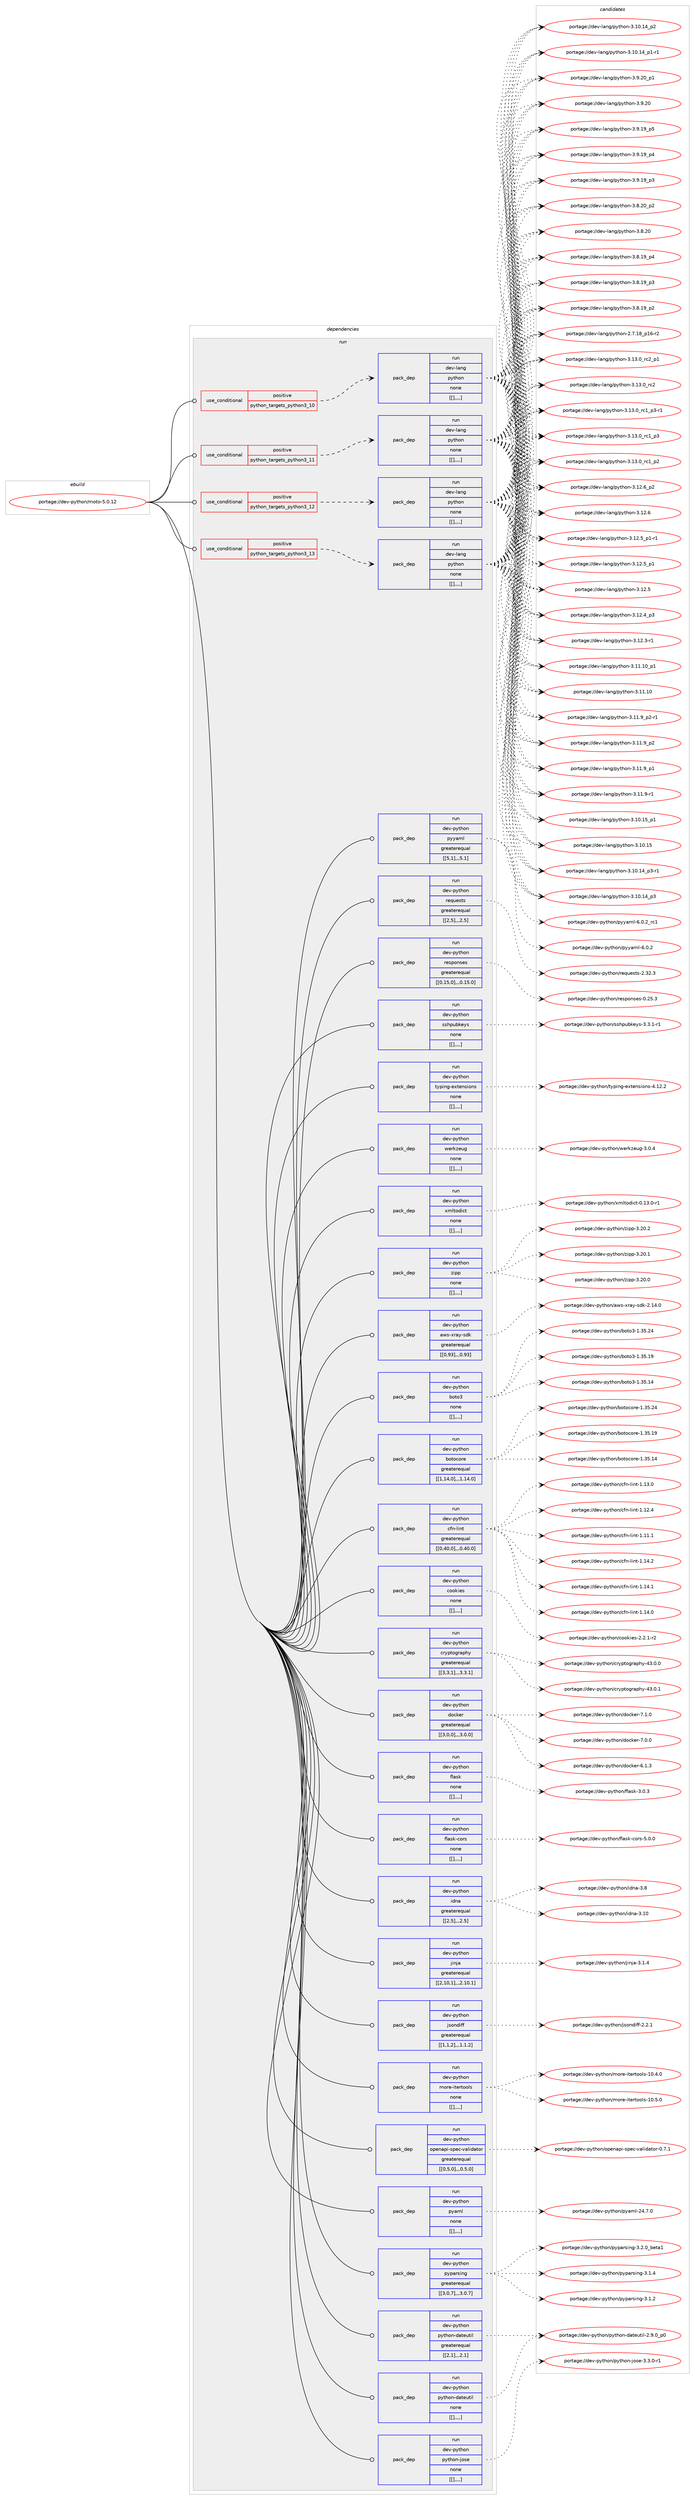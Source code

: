 digraph prolog {

# *************
# Graph options
# *************

newrank=true;
concentrate=true;
compound=true;
graph [rankdir=LR,fontname=Helvetica,fontsize=10,ranksep=1.5];#, ranksep=2.5, nodesep=0.2];
edge  [arrowhead=vee];
node  [fontname=Helvetica,fontsize=10];

# **********
# The ebuild
# **********

subgraph cluster_leftcol {
color=gray;
label=<<i>ebuild</i>>;
id [label="portage://dev-python/moto-5.0.12", color=red, width=4, href="../dev-python/moto-5.0.12.svg"];
}

# ****************
# The dependencies
# ****************

subgraph cluster_midcol {
color=gray;
label=<<i>dependencies</i>>;
subgraph cluster_compile {
fillcolor="#eeeeee";
style=filled;
label=<<i>compile</i>>;
}
subgraph cluster_compileandrun {
fillcolor="#eeeeee";
style=filled;
label=<<i>compile and run</i>>;
}
subgraph cluster_run {
fillcolor="#eeeeee";
style=filled;
label=<<i>run</i>>;
subgraph cond36237 {
dependency153831 [label=<<TABLE BORDER="0" CELLBORDER="1" CELLSPACING="0" CELLPADDING="4"><TR><TD ROWSPAN="3" CELLPADDING="10">use_conditional</TD></TR><TR><TD>positive</TD></TR><TR><TD>python_targets_python3_10</TD></TR></TABLE>>, shape=none, color=red];
subgraph pack116380 {
dependency153832 [label=<<TABLE BORDER="0" CELLBORDER="1" CELLSPACING="0" CELLPADDING="4" WIDTH="220"><TR><TD ROWSPAN="6" CELLPADDING="30">pack_dep</TD></TR><TR><TD WIDTH="110">run</TD></TR><TR><TD>dev-lang</TD></TR><TR><TD>python</TD></TR><TR><TD>none</TD></TR><TR><TD>[[],,,,]</TD></TR></TABLE>>, shape=none, color=blue];
}
dependency153831:e -> dependency153832:w [weight=20,style="dashed",arrowhead="vee"];
}
id:e -> dependency153831:w [weight=20,style="solid",arrowhead="odot"];
subgraph cond36238 {
dependency153833 [label=<<TABLE BORDER="0" CELLBORDER="1" CELLSPACING="0" CELLPADDING="4"><TR><TD ROWSPAN="3" CELLPADDING="10">use_conditional</TD></TR><TR><TD>positive</TD></TR><TR><TD>python_targets_python3_11</TD></TR></TABLE>>, shape=none, color=red];
subgraph pack116381 {
dependency153834 [label=<<TABLE BORDER="0" CELLBORDER="1" CELLSPACING="0" CELLPADDING="4" WIDTH="220"><TR><TD ROWSPAN="6" CELLPADDING="30">pack_dep</TD></TR><TR><TD WIDTH="110">run</TD></TR><TR><TD>dev-lang</TD></TR><TR><TD>python</TD></TR><TR><TD>none</TD></TR><TR><TD>[[],,,,]</TD></TR></TABLE>>, shape=none, color=blue];
}
dependency153833:e -> dependency153834:w [weight=20,style="dashed",arrowhead="vee"];
}
id:e -> dependency153833:w [weight=20,style="solid",arrowhead="odot"];
subgraph cond36239 {
dependency153835 [label=<<TABLE BORDER="0" CELLBORDER="1" CELLSPACING="0" CELLPADDING="4"><TR><TD ROWSPAN="3" CELLPADDING="10">use_conditional</TD></TR><TR><TD>positive</TD></TR><TR><TD>python_targets_python3_12</TD></TR></TABLE>>, shape=none, color=red];
subgraph pack116382 {
dependency153836 [label=<<TABLE BORDER="0" CELLBORDER="1" CELLSPACING="0" CELLPADDING="4" WIDTH="220"><TR><TD ROWSPAN="6" CELLPADDING="30">pack_dep</TD></TR><TR><TD WIDTH="110">run</TD></TR><TR><TD>dev-lang</TD></TR><TR><TD>python</TD></TR><TR><TD>none</TD></TR><TR><TD>[[],,,,]</TD></TR></TABLE>>, shape=none, color=blue];
}
dependency153835:e -> dependency153836:w [weight=20,style="dashed",arrowhead="vee"];
}
id:e -> dependency153835:w [weight=20,style="solid",arrowhead="odot"];
subgraph cond36240 {
dependency153837 [label=<<TABLE BORDER="0" CELLBORDER="1" CELLSPACING="0" CELLPADDING="4"><TR><TD ROWSPAN="3" CELLPADDING="10">use_conditional</TD></TR><TR><TD>positive</TD></TR><TR><TD>python_targets_python3_13</TD></TR></TABLE>>, shape=none, color=red];
subgraph pack116383 {
dependency153838 [label=<<TABLE BORDER="0" CELLBORDER="1" CELLSPACING="0" CELLPADDING="4" WIDTH="220"><TR><TD ROWSPAN="6" CELLPADDING="30">pack_dep</TD></TR><TR><TD WIDTH="110">run</TD></TR><TR><TD>dev-lang</TD></TR><TR><TD>python</TD></TR><TR><TD>none</TD></TR><TR><TD>[[],,,,]</TD></TR></TABLE>>, shape=none, color=blue];
}
dependency153837:e -> dependency153838:w [weight=20,style="dashed",arrowhead="vee"];
}
id:e -> dependency153837:w [weight=20,style="solid",arrowhead="odot"];
subgraph pack116384 {
dependency153839 [label=<<TABLE BORDER="0" CELLBORDER="1" CELLSPACING="0" CELLPADDING="4" WIDTH="220"><TR><TD ROWSPAN="6" CELLPADDING="30">pack_dep</TD></TR><TR><TD WIDTH="110">run</TD></TR><TR><TD>dev-python</TD></TR><TR><TD>aws-xray-sdk</TD></TR><TR><TD>greaterequal</TD></TR><TR><TD>[[0,93],,,0.93]</TD></TR></TABLE>>, shape=none, color=blue];
}
id:e -> dependency153839:w [weight=20,style="solid",arrowhead="odot"];
subgraph pack116385 {
dependency153840 [label=<<TABLE BORDER="0" CELLBORDER="1" CELLSPACING="0" CELLPADDING="4" WIDTH="220"><TR><TD ROWSPAN="6" CELLPADDING="30">pack_dep</TD></TR><TR><TD WIDTH="110">run</TD></TR><TR><TD>dev-python</TD></TR><TR><TD>boto3</TD></TR><TR><TD>none</TD></TR><TR><TD>[[],,,,]</TD></TR></TABLE>>, shape=none, color=blue];
}
id:e -> dependency153840:w [weight=20,style="solid",arrowhead="odot"];
subgraph pack116386 {
dependency153841 [label=<<TABLE BORDER="0" CELLBORDER="1" CELLSPACING="0" CELLPADDING="4" WIDTH="220"><TR><TD ROWSPAN="6" CELLPADDING="30">pack_dep</TD></TR><TR><TD WIDTH="110">run</TD></TR><TR><TD>dev-python</TD></TR><TR><TD>botocore</TD></TR><TR><TD>greaterequal</TD></TR><TR><TD>[[1,14,0],,,1.14.0]</TD></TR></TABLE>>, shape=none, color=blue];
}
id:e -> dependency153841:w [weight=20,style="solid",arrowhead="odot"];
subgraph pack116387 {
dependency153842 [label=<<TABLE BORDER="0" CELLBORDER="1" CELLSPACING="0" CELLPADDING="4" WIDTH="220"><TR><TD ROWSPAN="6" CELLPADDING="30">pack_dep</TD></TR><TR><TD WIDTH="110">run</TD></TR><TR><TD>dev-python</TD></TR><TR><TD>cfn-lint</TD></TR><TR><TD>greaterequal</TD></TR><TR><TD>[[0,40,0],,,0.40.0]</TD></TR></TABLE>>, shape=none, color=blue];
}
id:e -> dependency153842:w [weight=20,style="solid",arrowhead="odot"];
subgraph pack116388 {
dependency153843 [label=<<TABLE BORDER="0" CELLBORDER="1" CELLSPACING="0" CELLPADDING="4" WIDTH="220"><TR><TD ROWSPAN="6" CELLPADDING="30">pack_dep</TD></TR><TR><TD WIDTH="110">run</TD></TR><TR><TD>dev-python</TD></TR><TR><TD>cookies</TD></TR><TR><TD>none</TD></TR><TR><TD>[[],,,,]</TD></TR></TABLE>>, shape=none, color=blue];
}
id:e -> dependency153843:w [weight=20,style="solid",arrowhead="odot"];
subgraph pack116389 {
dependency153844 [label=<<TABLE BORDER="0" CELLBORDER="1" CELLSPACING="0" CELLPADDING="4" WIDTH="220"><TR><TD ROWSPAN="6" CELLPADDING="30">pack_dep</TD></TR><TR><TD WIDTH="110">run</TD></TR><TR><TD>dev-python</TD></TR><TR><TD>cryptography</TD></TR><TR><TD>greaterequal</TD></TR><TR><TD>[[3,3,1],,,3.3.1]</TD></TR></TABLE>>, shape=none, color=blue];
}
id:e -> dependency153844:w [weight=20,style="solid",arrowhead="odot"];
subgraph pack116390 {
dependency153845 [label=<<TABLE BORDER="0" CELLBORDER="1" CELLSPACING="0" CELLPADDING="4" WIDTH="220"><TR><TD ROWSPAN="6" CELLPADDING="30">pack_dep</TD></TR><TR><TD WIDTH="110">run</TD></TR><TR><TD>dev-python</TD></TR><TR><TD>docker</TD></TR><TR><TD>greaterequal</TD></TR><TR><TD>[[3,0,0],,,3.0.0]</TD></TR></TABLE>>, shape=none, color=blue];
}
id:e -> dependency153845:w [weight=20,style="solid",arrowhead="odot"];
subgraph pack116391 {
dependency153846 [label=<<TABLE BORDER="0" CELLBORDER="1" CELLSPACING="0" CELLPADDING="4" WIDTH="220"><TR><TD ROWSPAN="6" CELLPADDING="30">pack_dep</TD></TR><TR><TD WIDTH="110">run</TD></TR><TR><TD>dev-python</TD></TR><TR><TD>flask</TD></TR><TR><TD>none</TD></TR><TR><TD>[[],,,,]</TD></TR></TABLE>>, shape=none, color=blue];
}
id:e -> dependency153846:w [weight=20,style="solid",arrowhead="odot"];
subgraph pack116392 {
dependency153847 [label=<<TABLE BORDER="0" CELLBORDER="1" CELLSPACING="0" CELLPADDING="4" WIDTH="220"><TR><TD ROWSPAN="6" CELLPADDING="30">pack_dep</TD></TR><TR><TD WIDTH="110">run</TD></TR><TR><TD>dev-python</TD></TR><TR><TD>flask-cors</TD></TR><TR><TD>none</TD></TR><TR><TD>[[],,,,]</TD></TR></TABLE>>, shape=none, color=blue];
}
id:e -> dependency153847:w [weight=20,style="solid",arrowhead="odot"];
subgraph pack116393 {
dependency153848 [label=<<TABLE BORDER="0" CELLBORDER="1" CELLSPACING="0" CELLPADDING="4" WIDTH="220"><TR><TD ROWSPAN="6" CELLPADDING="30">pack_dep</TD></TR><TR><TD WIDTH="110">run</TD></TR><TR><TD>dev-python</TD></TR><TR><TD>idna</TD></TR><TR><TD>greaterequal</TD></TR><TR><TD>[[2,5],,,2.5]</TD></TR></TABLE>>, shape=none, color=blue];
}
id:e -> dependency153848:w [weight=20,style="solid",arrowhead="odot"];
subgraph pack116394 {
dependency153849 [label=<<TABLE BORDER="0" CELLBORDER="1" CELLSPACING="0" CELLPADDING="4" WIDTH="220"><TR><TD ROWSPAN="6" CELLPADDING="30">pack_dep</TD></TR><TR><TD WIDTH="110">run</TD></TR><TR><TD>dev-python</TD></TR><TR><TD>jinja</TD></TR><TR><TD>greaterequal</TD></TR><TR><TD>[[2,10,1],,,2.10.1]</TD></TR></TABLE>>, shape=none, color=blue];
}
id:e -> dependency153849:w [weight=20,style="solid",arrowhead="odot"];
subgraph pack116395 {
dependency153850 [label=<<TABLE BORDER="0" CELLBORDER="1" CELLSPACING="0" CELLPADDING="4" WIDTH="220"><TR><TD ROWSPAN="6" CELLPADDING="30">pack_dep</TD></TR><TR><TD WIDTH="110">run</TD></TR><TR><TD>dev-python</TD></TR><TR><TD>jsondiff</TD></TR><TR><TD>greaterequal</TD></TR><TR><TD>[[1,1,2],,,1.1.2]</TD></TR></TABLE>>, shape=none, color=blue];
}
id:e -> dependency153850:w [weight=20,style="solid",arrowhead="odot"];
subgraph pack116396 {
dependency153851 [label=<<TABLE BORDER="0" CELLBORDER="1" CELLSPACING="0" CELLPADDING="4" WIDTH="220"><TR><TD ROWSPAN="6" CELLPADDING="30">pack_dep</TD></TR><TR><TD WIDTH="110">run</TD></TR><TR><TD>dev-python</TD></TR><TR><TD>more-itertools</TD></TR><TR><TD>none</TD></TR><TR><TD>[[],,,,]</TD></TR></TABLE>>, shape=none, color=blue];
}
id:e -> dependency153851:w [weight=20,style="solid",arrowhead="odot"];
subgraph pack116397 {
dependency153852 [label=<<TABLE BORDER="0" CELLBORDER="1" CELLSPACING="0" CELLPADDING="4" WIDTH="220"><TR><TD ROWSPAN="6" CELLPADDING="30">pack_dep</TD></TR><TR><TD WIDTH="110">run</TD></TR><TR><TD>dev-python</TD></TR><TR><TD>openapi-spec-validator</TD></TR><TR><TD>greaterequal</TD></TR><TR><TD>[[0,5,0],,,0.5.0]</TD></TR></TABLE>>, shape=none, color=blue];
}
id:e -> dependency153852:w [weight=20,style="solid",arrowhead="odot"];
subgraph pack116398 {
dependency153853 [label=<<TABLE BORDER="0" CELLBORDER="1" CELLSPACING="0" CELLPADDING="4" WIDTH="220"><TR><TD ROWSPAN="6" CELLPADDING="30">pack_dep</TD></TR><TR><TD WIDTH="110">run</TD></TR><TR><TD>dev-python</TD></TR><TR><TD>pyaml</TD></TR><TR><TD>none</TD></TR><TR><TD>[[],,,,]</TD></TR></TABLE>>, shape=none, color=blue];
}
id:e -> dependency153853:w [weight=20,style="solid",arrowhead="odot"];
subgraph pack116399 {
dependency153854 [label=<<TABLE BORDER="0" CELLBORDER="1" CELLSPACING="0" CELLPADDING="4" WIDTH="220"><TR><TD ROWSPAN="6" CELLPADDING="30">pack_dep</TD></TR><TR><TD WIDTH="110">run</TD></TR><TR><TD>dev-python</TD></TR><TR><TD>pyparsing</TD></TR><TR><TD>greaterequal</TD></TR><TR><TD>[[3,0,7],,,3.0.7]</TD></TR></TABLE>>, shape=none, color=blue];
}
id:e -> dependency153854:w [weight=20,style="solid",arrowhead="odot"];
subgraph pack116400 {
dependency153855 [label=<<TABLE BORDER="0" CELLBORDER="1" CELLSPACING="0" CELLPADDING="4" WIDTH="220"><TR><TD ROWSPAN="6" CELLPADDING="30">pack_dep</TD></TR><TR><TD WIDTH="110">run</TD></TR><TR><TD>dev-python</TD></TR><TR><TD>python-dateutil</TD></TR><TR><TD>greaterequal</TD></TR><TR><TD>[[2,1],,,2.1]</TD></TR></TABLE>>, shape=none, color=blue];
}
id:e -> dependency153855:w [weight=20,style="solid",arrowhead="odot"];
subgraph pack116401 {
dependency153856 [label=<<TABLE BORDER="0" CELLBORDER="1" CELLSPACING="0" CELLPADDING="4" WIDTH="220"><TR><TD ROWSPAN="6" CELLPADDING="30">pack_dep</TD></TR><TR><TD WIDTH="110">run</TD></TR><TR><TD>dev-python</TD></TR><TR><TD>python-dateutil</TD></TR><TR><TD>none</TD></TR><TR><TD>[[],,,,]</TD></TR></TABLE>>, shape=none, color=blue];
}
id:e -> dependency153856:w [weight=20,style="solid",arrowhead="odot"];
subgraph pack116402 {
dependency153857 [label=<<TABLE BORDER="0" CELLBORDER="1" CELLSPACING="0" CELLPADDING="4" WIDTH="220"><TR><TD ROWSPAN="6" CELLPADDING="30">pack_dep</TD></TR><TR><TD WIDTH="110">run</TD></TR><TR><TD>dev-python</TD></TR><TR><TD>python-jose</TD></TR><TR><TD>none</TD></TR><TR><TD>[[],,,,]</TD></TR></TABLE>>, shape=none, color=blue];
}
id:e -> dependency153857:w [weight=20,style="solid",arrowhead="odot"];
subgraph pack116403 {
dependency153858 [label=<<TABLE BORDER="0" CELLBORDER="1" CELLSPACING="0" CELLPADDING="4" WIDTH="220"><TR><TD ROWSPAN="6" CELLPADDING="30">pack_dep</TD></TR><TR><TD WIDTH="110">run</TD></TR><TR><TD>dev-python</TD></TR><TR><TD>pyyaml</TD></TR><TR><TD>greaterequal</TD></TR><TR><TD>[[5,1],,,5.1]</TD></TR></TABLE>>, shape=none, color=blue];
}
id:e -> dependency153858:w [weight=20,style="solid",arrowhead="odot"];
subgraph pack116404 {
dependency153859 [label=<<TABLE BORDER="0" CELLBORDER="1" CELLSPACING="0" CELLPADDING="4" WIDTH="220"><TR><TD ROWSPAN="6" CELLPADDING="30">pack_dep</TD></TR><TR><TD WIDTH="110">run</TD></TR><TR><TD>dev-python</TD></TR><TR><TD>requests</TD></TR><TR><TD>greaterequal</TD></TR><TR><TD>[[2,5],,,2.5]</TD></TR></TABLE>>, shape=none, color=blue];
}
id:e -> dependency153859:w [weight=20,style="solid",arrowhead="odot"];
subgraph pack116405 {
dependency153860 [label=<<TABLE BORDER="0" CELLBORDER="1" CELLSPACING="0" CELLPADDING="4" WIDTH="220"><TR><TD ROWSPAN="6" CELLPADDING="30">pack_dep</TD></TR><TR><TD WIDTH="110">run</TD></TR><TR><TD>dev-python</TD></TR><TR><TD>responses</TD></TR><TR><TD>greaterequal</TD></TR><TR><TD>[[0,15,0],,,0.15.0]</TD></TR></TABLE>>, shape=none, color=blue];
}
id:e -> dependency153860:w [weight=20,style="solid",arrowhead="odot"];
subgraph pack116406 {
dependency153861 [label=<<TABLE BORDER="0" CELLBORDER="1" CELLSPACING="0" CELLPADDING="4" WIDTH="220"><TR><TD ROWSPAN="6" CELLPADDING="30">pack_dep</TD></TR><TR><TD WIDTH="110">run</TD></TR><TR><TD>dev-python</TD></TR><TR><TD>sshpubkeys</TD></TR><TR><TD>none</TD></TR><TR><TD>[[],,,,]</TD></TR></TABLE>>, shape=none, color=blue];
}
id:e -> dependency153861:w [weight=20,style="solid",arrowhead="odot"];
subgraph pack116407 {
dependency153862 [label=<<TABLE BORDER="0" CELLBORDER="1" CELLSPACING="0" CELLPADDING="4" WIDTH="220"><TR><TD ROWSPAN="6" CELLPADDING="30">pack_dep</TD></TR><TR><TD WIDTH="110">run</TD></TR><TR><TD>dev-python</TD></TR><TR><TD>typing-extensions</TD></TR><TR><TD>none</TD></TR><TR><TD>[[],,,,]</TD></TR></TABLE>>, shape=none, color=blue];
}
id:e -> dependency153862:w [weight=20,style="solid",arrowhead="odot"];
subgraph pack116408 {
dependency153863 [label=<<TABLE BORDER="0" CELLBORDER="1" CELLSPACING="0" CELLPADDING="4" WIDTH="220"><TR><TD ROWSPAN="6" CELLPADDING="30">pack_dep</TD></TR><TR><TD WIDTH="110">run</TD></TR><TR><TD>dev-python</TD></TR><TR><TD>werkzeug</TD></TR><TR><TD>none</TD></TR><TR><TD>[[],,,,]</TD></TR></TABLE>>, shape=none, color=blue];
}
id:e -> dependency153863:w [weight=20,style="solid",arrowhead="odot"];
subgraph pack116409 {
dependency153864 [label=<<TABLE BORDER="0" CELLBORDER="1" CELLSPACING="0" CELLPADDING="4" WIDTH="220"><TR><TD ROWSPAN="6" CELLPADDING="30">pack_dep</TD></TR><TR><TD WIDTH="110">run</TD></TR><TR><TD>dev-python</TD></TR><TR><TD>xmltodict</TD></TR><TR><TD>none</TD></TR><TR><TD>[[],,,,]</TD></TR></TABLE>>, shape=none, color=blue];
}
id:e -> dependency153864:w [weight=20,style="solid",arrowhead="odot"];
subgraph pack116410 {
dependency153865 [label=<<TABLE BORDER="0" CELLBORDER="1" CELLSPACING="0" CELLPADDING="4" WIDTH="220"><TR><TD ROWSPAN="6" CELLPADDING="30">pack_dep</TD></TR><TR><TD WIDTH="110">run</TD></TR><TR><TD>dev-python</TD></TR><TR><TD>zipp</TD></TR><TR><TD>none</TD></TR><TR><TD>[[],,,,]</TD></TR></TABLE>>, shape=none, color=blue];
}
id:e -> dependency153865:w [weight=20,style="solid",arrowhead="odot"];
}
}

# **************
# The candidates
# **************

subgraph cluster_choices {
rank=same;
color=gray;
label=<<i>candidates</i>>;

subgraph choice116380 {
color=black;
nodesep=1;
choice100101118451089711010347112121116104111110455146495146489511499509511249 [label="portage://dev-lang/python-3.13.0_rc2_p1", color=red, width=4,href="../dev-lang/python-3.13.0_rc2_p1.svg"];
choice10010111845108971101034711212111610411111045514649514648951149950 [label="portage://dev-lang/python-3.13.0_rc2", color=red, width=4,href="../dev-lang/python-3.13.0_rc2.svg"];
choice1001011184510897110103471121211161041111104551464951464895114994995112514511449 [label="portage://dev-lang/python-3.13.0_rc1_p3-r1", color=red, width=4,href="../dev-lang/python-3.13.0_rc1_p3-r1.svg"];
choice100101118451089711010347112121116104111110455146495146489511499499511251 [label="portage://dev-lang/python-3.13.0_rc1_p3", color=red, width=4,href="../dev-lang/python-3.13.0_rc1_p3.svg"];
choice100101118451089711010347112121116104111110455146495146489511499499511250 [label="portage://dev-lang/python-3.13.0_rc1_p2", color=red, width=4,href="../dev-lang/python-3.13.0_rc1_p2.svg"];
choice100101118451089711010347112121116104111110455146495046549511250 [label="portage://dev-lang/python-3.12.6_p2", color=red, width=4,href="../dev-lang/python-3.12.6_p2.svg"];
choice10010111845108971101034711212111610411111045514649504654 [label="portage://dev-lang/python-3.12.6", color=red, width=4,href="../dev-lang/python-3.12.6.svg"];
choice1001011184510897110103471121211161041111104551464950465395112494511449 [label="portage://dev-lang/python-3.12.5_p1-r1", color=red, width=4,href="../dev-lang/python-3.12.5_p1-r1.svg"];
choice100101118451089711010347112121116104111110455146495046539511249 [label="portage://dev-lang/python-3.12.5_p1", color=red, width=4,href="../dev-lang/python-3.12.5_p1.svg"];
choice10010111845108971101034711212111610411111045514649504653 [label="portage://dev-lang/python-3.12.5", color=red, width=4,href="../dev-lang/python-3.12.5.svg"];
choice100101118451089711010347112121116104111110455146495046529511251 [label="portage://dev-lang/python-3.12.4_p3", color=red, width=4,href="../dev-lang/python-3.12.4_p3.svg"];
choice100101118451089711010347112121116104111110455146495046514511449 [label="portage://dev-lang/python-3.12.3-r1", color=red, width=4,href="../dev-lang/python-3.12.3-r1.svg"];
choice10010111845108971101034711212111610411111045514649494649489511249 [label="portage://dev-lang/python-3.11.10_p1", color=red, width=4,href="../dev-lang/python-3.11.10_p1.svg"];
choice1001011184510897110103471121211161041111104551464949464948 [label="portage://dev-lang/python-3.11.10", color=red, width=4,href="../dev-lang/python-3.11.10.svg"];
choice1001011184510897110103471121211161041111104551464949465795112504511449 [label="portage://dev-lang/python-3.11.9_p2-r1", color=red, width=4,href="../dev-lang/python-3.11.9_p2-r1.svg"];
choice100101118451089711010347112121116104111110455146494946579511250 [label="portage://dev-lang/python-3.11.9_p2", color=red, width=4,href="../dev-lang/python-3.11.9_p2.svg"];
choice100101118451089711010347112121116104111110455146494946579511249 [label="portage://dev-lang/python-3.11.9_p1", color=red, width=4,href="../dev-lang/python-3.11.9_p1.svg"];
choice100101118451089711010347112121116104111110455146494946574511449 [label="portage://dev-lang/python-3.11.9-r1", color=red, width=4,href="../dev-lang/python-3.11.9-r1.svg"];
choice10010111845108971101034711212111610411111045514649484649539511249 [label="portage://dev-lang/python-3.10.15_p1", color=red, width=4,href="../dev-lang/python-3.10.15_p1.svg"];
choice1001011184510897110103471121211161041111104551464948464953 [label="portage://dev-lang/python-3.10.15", color=red, width=4,href="../dev-lang/python-3.10.15.svg"];
choice100101118451089711010347112121116104111110455146494846495295112514511449 [label="portage://dev-lang/python-3.10.14_p3-r1", color=red, width=4,href="../dev-lang/python-3.10.14_p3-r1.svg"];
choice10010111845108971101034711212111610411111045514649484649529511251 [label="portage://dev-lang/python-3.10.14_p3", color=red, width=4,href="../dev-lang/python-3.10.14_p3.svg"];
choice10010111845108971101034711212111610411111045514649484649529511250 [label="portage://dev-lang/python-3.10.14_p2", color=red, width=4,href="../dev-lang/python-3.10.14_p2.svg"];
choice100101118451089711010347112121116104111110455146494846495295112494511449 [label="portage://dev-lang/python-3.10.14_p1-r1", color=red, width=4,href="../dev-lang/python-3.10.14_p1-r1.svg"];
choice100101118451089711010347112121116104111110455146574650489511249 [label="portage://dev-lang/python-3.9.20_p1", color=red, width=4,href="../dev-lang/python-3.9.20_p1.svg"];
choice10010111845108971101034711212111610411111045514657465048 [label="portage://dev-lang/python-3.9.20", color=red, width=4,href="../dev-lang/python-3.9.20.svg"];
choice100101118451089711010347112121116104111110455146574649579511253 [label="portage://dev-lang/python-3.9.19_p5", color=red, width=4,href="../dev-lang/python-3.9.19_p5.svg"];
choice100101118451089711010347112121116104111110455146574649579511252 [label="portage://dev-lang/python-3.9.19_p4", color=red, width=4,href="../dev-lang/python-3.9.19_p4.svg"];
choice100101118451089711010347112121116104111110455146574649579511251 [label="portage://dev-lang/python-3.9.19_p3", color=red, width=4,href="../dev-lang/python-3.9.19_p3.svg"];
choice100101118451089711010347112121116104111110455146564650489511250 [label="portage://dev-lang/python-3.8.20_p2", color=red, width=4,href="../dev-lang/python-3.8.20_p2.svg"];
choice10010111845108971101034711212111610411111045514656465048 [label="portage://dev-lang/python-3.8.20", color=red, width=4,href="../dev-lang/python-3.8.20.svg"];
choice100101118451089711010347112121116104111110455146564649579511252 [label="portage://dev-lang/python-3.8.19_p4", color=red, width=4,href="../dev-lang/python-3.8.19_p4.svg"];
choice100101118451089711010347112121116104111110455146564649579511251 [label="portage://dev-lang/python-3.8.19_p3", color=red, width=4,href="../dev-lang/python-3.8.19_p3.svg"];
choice100101118451089711010347112121116104111110455146564649579511250 [label="portage://dev-lang/python-3.8.19_p2", color=red, width=4,href="../dev-lang/python-3.8.19_p2.svg"];
choice100101118451089711010347112121116104111110455046554649569511249544511450 [label="portage://dev-lang/python-2.7.18_p16-r2", color=red, width=4,href="../dev-lang/python-2.7.18_p16-r2.svg"];
dependency153832:e -> choice100101118451089711010347112121116104111110455146495146489511499509511249:w [style=dotted,weight="100"];
dependency153832:e -> choice10010111845108971101034711212111610411111045514649514648951149950:w [style=dotted,weight="100"];
dependency153832:e -> choice1001011184510897110103471121211161041111104551464951464895114994995112514511449:w [style=dotted,weight="100"];
dependency153832:e -> choice100101118451089711010347112121116104111110455146495146489511499499511251:w [style=dotted,weight="100"];
dependency153832:e -> choice100101118451089711010347112121116104111110455146495146489511499499511250:w [style=dotted,weight="100"];
dependency153832:e -> choice100101118451089711010347112121116104111110455146495046549511250:w [style=dotted,weight="100"];
dependency153832:e -> choice10010111845108971101034711212111610411111045514649504654:w [style=dotted,weight="100"];
dependency153832:e -> choice1001011184510897110103471121211161041111104551464950465395112494511449:w [style=dotted,weight="100"];
dependency153832:e -> choice100101118451089711010347112121116104111110455146495046539511249:w [style=dotted,weight="100"];
dependency153832:e -> choice10010111845108971101034711212111610411111045514649504653:w [style=dotted,weight="100"];
dependency153832:e -> choice100101118451089711010347112121116104111110455146495046529511251:w [style=dotted,weight="100"];
dependency153832:e -> choice100101118451089711010347112121116104111110455146495046514511449:w [style=dotted,weight="100"];
dependency153832:e -> choice10010111845108971101034711212111610411111045514649494649489511249:w [style=dotted,weight="100"];
dependency153832:e -> choice1001011184510897110103471121211161041111104551464949464948:w [style=dotted,weight="100"];
dependency153832:e -> choice1001011184510897110103471121211161041111104551464949465795112504511449:w [style=dotted,weight="100"];
dependency153832:e -> choice100101118451089711010347112121116104111110455146494946579511250:w [style=dotted,weight="100"];
dependency153832:e -> choice100101118451089711010347112121116104111110455146494946579511249:w [style=dotted,weight="100"];
dependency153832:e -> choice100101118451089711010347112121116104111110455146494946574511449:w [style=dotted,weight="100"];
dependency153832:e -> choice10010111845108971101034711212111610411111045514649484649539511249:w [style=dotted,weight="100"];
dependency153832:e -> choice1001011184510897110103471121211161041111104551464948464953:w [style=dotted,weight="100"];
dependency153832:e -> choice100101118451089711010347112121116104111110455146494846495295112514511449:w [style=dotted,weight="100"];
dependency153832:e -> choice10010111845108971101034711212111610411111045514649484649529511251:w [style=dotted,weight="100"];
dependency153832:e -> choice10010111845108971101034711212111610411111045514649484649529511250:w [style=dotted,weight="100"];
dependency153832:e -> choice100101118451089711010347112121116104111110455146494846495295112494511449:w [style=dotted,weight="100"];
dependency153832:e -> choice100101118451089711010347112121116104111110455146574650489511249:w [style=dotted,weight="100"];
dependency153832:e -> choice10010111845108971101034711212111610411111045514657465048:w [style=dotted,weight="100"];
dependency153832:e -> choice100101118451089711010347112121116104111110455146574649579511253:w [style=dotted,weight="100"];
dependency153832:e -> choice100101118451089711010347112121116104111110455146574649579511252:w [style=dotted,weight="100"];
dependency153832:e -> choice100101118451089711010347112121116104111110455146574649579511251:w [style=dotted,weight="100"];
dependency153832:e -> choice100101118451089711010347112121116104111110455146564650489511250:w [style=dotted,weight="100"];
dependency153832:e -> choice10010111845108971101034711212111610411111045514656465048:w [style=dotted,weight="100"];
dependency153832:e -> choice100101118451089711010347112121116104111110455146564649579511252:w [style=dotted,weight="100"];
dependency153832:e -> choice100101118451089711010347112121116104111110455146564649579511251:w [style=dotted,weight="100"];
dependency153832:e -> choice100101118451089711010347112121116104111110455146564649579511250:w [style=dotted,weight="100"];
dependency153832:e -> choice100101118451089711010347112121116104111110455046554649569511249544511450:w [style=dotted,weight="100"];
}
subgraph choice116381 {
color=black;
nodesep=1;
choice100101118451089711010347112121116104111110455146495146489511499509511249 [label="portage://dev-lang/python-3.13.0_rc2_p1", color=red, width=4,href="../dev-lang/python-3.13.0_rc2_p1.svg"];
choice10010111845108971101034711212111610411111045514649514648951149950 [label="portage://dev-lang/python-3.13.0_rc2", color=red, width=4,href="../dev-lang/python-3.13.0_rc2.svg"];
choice1001011184510897110103471121211161041111104551464951464895114994995112514511449 [label="portage://dev-lang/python-3.13.0_rc1_p3-r1", color=red, width=4,href="../dev-lang/python-3.13.0_rc1_p3-r1.svg"];
choice100101118451089711010347112121116104111110455146495146489511499499511251 [label="portage://dev-lang/python-3.13.0_rc1_p3", color=red, width=4,href="../dev-lang/python-3.13.0_rc1_p3.svg"];
choice100101118451089711010347112121116104111110455146495146489511499499511250 [label="portage://dev-lang/python-3.13.0_rc1_p2", color=red, width=4,href="../dev-lang/python-3.13.0_rc1_p2.svg"];
choice100101118451089711010347112121116104111110455146495046549511250 [label="portage://dev-lang/python-3.12.6_p2", color=red, width=4,href="../dev-lang/python-3.12.6_p2.svg"];
choice10010111845108971101034711212111610411111045514649504654 [label="portage://dev-lang/python-3.12.6", color=red, width=4,href="../dev-lang/python-3.12.6.svg"];
choice1001011184510897110103471121211161041111104551464950465395112494511449 [label="portage://dev-lang/python-3.12.5_p1-r1", color=red, width=4,href="../dev-lang/python-3.12.5_p1-r1.svg"];
choice100101118451089711010347112121116104111110455146495046539511249 [label="portage://dev-lang/python-3.12.5_p1", color=red, width=4,href="../dev-lang/python-3.12.5_p1.svg"];
choice10010111845108971101034711212111610411111045514649504653 [label="portage://dev-lang/python-3.12.5", color=red, width=4,href="../dev-lang/python-3.12.5.svg"];
choice100101118451089711010347112121116104111110455146495046529511251 [label="portage://dev-lang/python-3.12.4_p3", color=red, width=4,href="../dev-lang/python-3.12.4_p3.svg"];
choice100101118451089711010347112121116104111110455146495046514511449 [label="portage://dev-lang/python-3.12.3-r1", color=red, width=4,href="../dev-lang/python-3.12.3-r1.svg"];
choice10010111845108971101034711212111610411111045514649494649489511249 [label="portage://dev-lang/python-3.11.10_p1", color=red, width=4,href="../dev-lang/python-3.11.10_p1.svg"];
choice1001011184510897110103471121211161041111104551464949464948 [label="portage://dev-lang/python-3.11.10", color=red, width=4,href="../dev-lang/python-3.11.10.svg"];
choice1001011184510897110103471121211161041111104551464949465795112504511449 [label="portage://dev-lang/python-3.11.9_p2-r1", color=red, width=4,href="../dev-lang/python-3.11.9_p2-r1.svg"];
choice100101118451089711010347112121116104111110455146494946579511250 [label="portage://dev-lang/python-3.11.9_p2", color=red, width=4,href="../dev-lang/python-3.11.9_p2.svg"];
choice100101118451089711010347112121116104111110455146494946579511249 [label="portage://dev-lang/python-3.11.9_p1", color=red, width=4,href="../dev-lang/python-3.11.9_p1.svg"];
choice100101118451089711010347112121116104111110455146494946574511449 [label="portage://dev-lang/python-3.11.9-r1", color=red, width=4,href="../dev-lang/python-3.11.9-r1.svg"];
choice10010111845108971101034711212111610411111045514649484649539511249 [label="portage://dev-lang/python-3.10.15_p1", color=red, width=4,href="../dev-lang/python-3.10.15_p1.svg"];
choice1001011184510897110103471121211161041111104551464948464953 [label="portage://dev-lang/python-3.10.15", color=red, width=4,href="../dev-lang/python-3.10.15.svg"];
choice100101118451089711010347112121116104111110455146494846495295112514511449 [label="portage://dev-lang/python-3.10.14_p3-r1", color=red, width=4,href="../dev-lang/python-3.10.14_p3-r1.svg"];
choice10010111845108971101034711212111610411111045514649484649529511251 [label="portage://dev-lang/python-3.10.14_p3", color=red, width=4,href="../dev-lang/python-3.10.14_p3.svg"];
choice10010111845108971101034711212111610411111045514649484649529511250 [label="portage://dev-lang/python-3.10.14_p2", color=red, width=4,href="../dev-lang/python-3.10.14_p2.svg"];
choice100101118451089711010347112121116104111110455146494846495295112494511449 [label="portage://dev-lang/python-3.10.14_p1-r1", color=red, width=4,href="../dev-lang/python-3.10.14_p1-r1.svg"];
choice100101118451089711010347112121116104111110455146574650489511249 [label="portage://dev-lang/python-3.9.20_p1", color=red, width=4,href="../dev-lang/python-3.9.20_p1.svg"];
choice10010111845108971101034711212111610411111045514657465048 [label="portage://dev-lang/python-3.9.20", color=red, width=4,href="../dev-lang/python-3.9.20.svg"];
choice100101118451089711010347112121116104111110455146574649579511253 [label="portage://dev-lang/python-3.9.19_p5", color=red, width=4,href="../dev-lang/python-3.9.19_p5.svg"];
choice100101118451089711010347112121116104111110455146574649579511252 [label="portage://dev-lang/python-3.9.19_p4", color=red, width=4,href="../dev-lang/python-3.9.19_p4.svg"];
choice100101118451089711010347112121116104111110455146574649579511251 [label="portage://dev-lang/python-3.9.19_p3", color=red, width=4,href="../dev-lang/python-3.9.19_p3.svg"];
choice100101118451089711010347112121116104111110455146564650489511250 [label="portage://dev-lang/python-3.8.20_p2", color=red, width=4,href="../dev-lang/python-3.8.20_p2.svg"];
choice10010111845108971101034711212111610411111045514656465048 [label="portage://dev-lang/python-3.8.20", color=red, width=4,href="../dev-lang/python-3.8.20.svg"];
choice100101118451089711010347112121116104111110455146564649579511252 [label="portage://dev-lang/python-3.8.19_p4", color=red, width=4,href="../dev-lang/python-3.8.19_p4.svg"];
choice100101118451089711010347112121116104111110455146564649579511251 [label="portage://dev-lang/python-3.8.19_p3", color=red, width=4,href="../dev-lang/python-3.8.19_p3.svg"];
choice100101118451089711010347112121116104111110455146564649579511250 [label="portage://dev-lang/python-3.8.19_p2", color=red, width=4,href="../dev-lang/python-3.8.19_p2.svg"];
choice100101118451089711010347112121116104111110455046554649569511249544511450 [label="portage://dev-lang/python-2.7.18_p16-r2", color=red, width=4,href="../dev-lang/python-2.7.18_p16-r2.svg"];
dependency153834:e -> choice100101118451089711010347112121116104111110455146495146489511499509511249:w [style=dotted,weight="100"];
dependency153834:e -> choice10010111845108971101034711212111610411111045514649514648951149950:w [style=dotted,weight="100"];
dependency153834:e -> choice1001011184510897110103471121211161041111104551464951464895114994995112514511449:w [style=dotted,weight="100"];
dependency153834:e -> choice100101118451089711010347112121116104111110455146495146489511499499511251:w [style=dotted,weight="100"];
dependency153834:e -> choice100101118451089711010347112121116104111110455146495146489511499499511250:w [style=dotted,weight="100"];
dependency153834:e -> choice100101118451089711010347112121116104111110455146495046549511250:w [style=dotted,weight="100"];
dependency153834:e -> choice10010111845108971101034711212111610411111045514649504654:w [style=dotted,weight="100"];
dependency153834:e -> choice1001011184510897110103471121211161041111104551464950465395112494511449:w [style=dotted,weight="100"];
dependency153834:e -> choice100101118451089711010347112121116104111110455146495046539511249:w [style=dotted,weight="100"];
dependency153834:e -> choice10010111845108971101034711212111610411111045514649504653:w [style=dotted,weight="100"];
dependency153834:e -> choice100101118451089711010347112121116104111110455146495046529511251:w [style=dotted,weight="100"];
dependency153834:e -> choice100101118451089711010347112121116104111110455146495046514511449:w [style=dotted,weight="100"];
dependency153834:e -> choice10010111845108971101034711212111610411111045514649494649489511249:w [style=dotted,weight="100"];
dependency153834:e -> choice1001011184510897110103471121211161041111104551464949464948:w [style=dotted,weight="100"];
dependency153834:e -> choice1001011184510897110103471121211161041111104551464949465795112504511449:w [style=dotted,weight="100"];
dependency153834:e -> choice100101118451089711010347112121116104111110455146494946579511250:w [style=dotted,weight="100"];
dependency153834:e -> choice100101118451089711010347112121116104111110455146494946579511249:w [style=dotted,weight="100"];
dependency153834:e -> choice100101118451089711010347112121116104111110455146494946574511449:w [style=dotted,weight="100"];
dependency153834:e -> choice10010111845108971101034711212111610411111045514649484649539511249:w [style=dotted,weight="100"];
dependency153834:e -> choice1001011184510897110103471121211161041111104551464948464953:w [style=dotted,weight="100"];
dependency153834:e -> choice100101118451089711010347112121116104111110455146494846495295112514511449:w [style=dotted,weight="100"];
dependency153834:e -> choice10010111845108971101034711212111610411111045514649484649529511251:w [style=dotted,weight="100"];
dependency153834:e -> choice10010111845108971101034711212111610411111045514649484649529511250:w [style=dotted,weight="100"];
dependency153834:e -> choice100101118451089711010347112121116104111110455146494846495295112494511449:w [style=dotted,weight="100"];
dependency153834:e -> choice100101118451089711010347112121116104111110455146574650489511249:w [style=dotted,weight="100"];
dependency153834:e -> choice10010111845108971101034711212111610411111045514657465048:w [style=dotted,weight="100"];
dependency153834:e -> choice100101118451089711010347112121116104111110455146574649579511253:w [style=dotted,weight="100"];
dependency153834:e -> choice100101118451089711010347112121116104111110455146574649579511252:w [style=dotted,weight="100"];
dependency153834:e -> choice100101118451089711010347112121116104111110455146574649579511251:w [style=dotted,weight="100"];
dependency153834:e -> choice100101118451089711010347112121116104111110455146564650489511250:w [style=dotted,weight="100"];
dependency153834:e -> choice10010111845108971101034711212111610411111045514656465048:w [style=dotted,weight="100"];
dependency153834:e -> choice100101118451089711010347112121116104111110455146564649579511252:w [style=dotted,weight="100"];
dependency153834:e -> choice100101118451089711010347112121116104111110455146564649579511251:w [style=dotted,weight="100"];
dependency153834:e -> choice100101118451089711010347112121116104111110455146564649579511250:w [style=dotted,weight="100"];
dependency153834:e -> choice100101118451089711010347112121116104111110455046554649569511249544511450:w [style=dotted,weight="100"];
}
subgraph choice116382 {
color=black;
nodesep=1;
choice100101118451089711010347112121116104111110455146495146489511499509511249 [label="portage://dev-lang/python-3.13.0_rc2_p1", color=red, width=4,href="../dev-lang/python-3.13.0_rc2_p1.svg"];
choice10010111845108971101034711212111610411111045514649514648951149950 [label="portage://dev-lang/python-3.13.0_rc2", color=red, width=4,href="../dev-lang/python-3.13.0_rc2.svg"];
choice1001011184510897110103471121211161041111104551464951464895114994995112514511449 [label="portage://dev-lang/python-3.13.0_rc1_p3-r1", color=red, width=4,href="../dev-lang/python-3.13.0_rc1_p3-r1.svg"];
choice100101118451089711010347112121116104111110455146495146489511499499511251 [label="portage://dev-lang/python-3.13.0_rc1_p3", color=red, width=4,href="../dev-lang/python-3.13.0_rc1_p3.svg"];
choice100101118451089711010347112121116104111110455146495146489511499499511250 [label="portage://dev-lang/python-3.13.0_rc1_p2", color=red, width=4,href="../dev-lang/python-3.13.0_rc1_p2.svg"];
choice100101118451089711010347112121116104111110455146495046549511250 [label="portage://dev-lang/python-3.12.6_p2", color=red, width=4,href="../dev-lang/python-3.12.6_p2.svg"];
choice10010111845108971101034711212111610411111045514649504654 [label="portage://dev-lang/python-3.12.6", color=red, width=4,href="../dev-lang/python-3.12.6.svg"];
choice1001011184510897110103471121211161041111104551464950465395112494511449 [label="portage://dev-lang/python-3.12.5_p1-r1", color=red, width=4,href="../dev-lang/python-3.12.5_p1-r1.svg"];
choice100101118451089711010347112121116104111110455146495046539511249 [label="portage://dev-lang/python-3.12.5_p1", color=red, width=4,href="../dev-lang/python-3.12.5_p1.svg"];
choice10010111845108971101034711212111610411111045514649504653 [label="portage://dev-lang/python-3.12.5", color=red, width=4,href="../dev-lang/python-3.12.5.svg"];
choice100101118451089711010347112121116104111110455146495046529511251 [label="portage://dev-lang/python-3.12.4_p3", color=red, width=4,href="../dev-lang/python-3.12.4_p3.svg"];
choice100101118451089711010347112121116104111110455146495046514511449 [label="portage://dev-lang/python-3.12.3-r1", color=red, width=4,href="../dev-lang/python-3.12.3-r1.svg"];
choice10010111845108971101034711212111610411111045514649494649489511249 [label="portage://dev-lang/python-3.11.10_p1", color=red, width=4,href="../dev-lang/python-3.11.10_p1.svg"];
choice1001011184510897110103471121211161041111104551464949464948 [label="portage://dev-lang/python-3.11.10", color=red, width=4,href="../dev-lang/python-3.11.10.svg"];
choice1001011184510897110103471121211161041111104551464949465795112504511449 [label="portage://dev-lang/python-3.11.9_p2-r1", color=red, width=4,href="../dev-lang/python-3.11.9_p2-r1.svg"];
choice100101118451089711010347112121116104111110455146494946579511250 [label="portage://dev-lang/python-3.11.9_p2", color=red, width=4,href="../dev-lang/python-3.11.9_p2.svg"];
choice100101118451089711010347112121116104111110455146494946579511249 [label="portage://dev-lang/python-3.11.9_p1", color=red, width=4,href="../dev-lang/python-3.11.9_p1.svg"];
choice100101118451089711010347112121116104111110455146494946574511449 [label="portage://dev-lang/python-3.11.9-r1", color=red, width=4,href="../dev-lang/python-3.11.9-r1.svg"];
choice10010111845108971101034711212111610411111045514649484649539511249 [label="portage://dev-lang/python-3.10.15_p1", color=red, width=4,href="../dev-lang/python-3.10.15_p1.svg"];
choice1001011184510897110103471121211161041111104551464948464953 [label="portage://dev-lang/python-3.10.15", color=red, width=4,href="../dev-lang/python-3.10.15.svg"];
choice100101118451089711010347112121116104111110455146494846495295112514511449 [label="portage://dev-lang/python-3.10.14_p3-r1", color=red, width=4,href="../dev-lang/python-3.10.14_p3-r1.svg"];
choice10010111845108971101034711212111610411111045514649484649529511251 [label="portage://dev-lang/python-3.10.14_p3", color=red, width=4,href="../dev-lang/python-3.10.14_p3.svg"];
choice10010111845108971101034711212111610411111045514649484649529511250 [label="portage://dev-lang/python-3.10.14_p2", color=red, width=4,href="../dev-lang/python-3.10.14_p2.svg"];
choice100101118451089711010347112121116104111110455146494846495295112494511449 [label="portage://dev-lang/python-3.10.14_p1-r1", color=red, width=4,href="../dev-lang/python-3.10.14_p1-r1.svg"];
choice100101118451089711010347112121116104111110455146574650489511249 [label="portage://dev-lang/python-3.9.20_p1", color=red, width=4,href="../dev-lang/python-3.9.20_p1.svg"];
choice10010111845108971101034711212111610411111045514657465048 [label="portage://dev-lang/python-3.9.20", color=red, width=4,href="../dev-lang/python-3.9.20.svg"];
choice100101118451089711010347112121116104111110455146574649579511253 [label="portage://dev-lang/python-3.9.19_p5", color=red, width=4,href="../dev-lang/python-3.9.19_p5.svg"];
choice100101118451089711010347112121116104111110455146574649579511252 [label="portage://dev-lang/python-3.9.19_p4", color=red, width=4,href="../dev-lang/python-3.9.19_p4.svg"];
choice100101118451089711010347112121116104111110455146574649579511251 [label="portage://dev-lang/python-3.9.19_p3", color=red, width=4,href="../dev-lang/python-3.9.19_p3.svg"];
choice100101118451089711010347112121116104111110455146564650489511250 [label="portage://dev-lang/python-3.8.20_p2", color=red, width=4,href="../dev-lang/python-3.8.20_p2.svg"];
choice10010111845108971101034711212111610411111045514656465048 [label="portage://dev-lang/python-3.8.20", color=red, width=4,href="../dev-lang/python-3.8.20.svg"];
choice100101118451089711010347112121116104111110455146564649579511252 [label="portage://dev-lang/python-3.8.19_p4", color=red, width=4,href="../dev-lang/python-3.8.19_p4.svg"];
choice100101118451089711010347112121116104111110455146564649579511251 [label="portage://dev-lang/python-3.8.19_p3", color=red, width=4,href="../dev-lang/python-3.8.19_p3.svg"];
choice100101118451089711010347112121116104111110455146564649579511250 [label="portage://dev-lang/python-3.8.19_p2", color=red, width=4,href="../dev-lang/python-3.8.19_p2.svg"];
choice100101118451089711010347112121116104111110455046554649569511249544511450 [label="portage://dev-lang/python-2.7.18_p16-r2", color=red, width=4,href="../dev-lang/python-2.7.18_p16-r2.svg"];
dependency153836:e -> choice100101118451089711010347112121116104111110455146495146489511499509511249:w [style=dotted,weight="100"];
dependency153836:e -> choice10010111845108971101034711212111610411111045514649514648951149950:w [style=dotted,weight="100"];
dependency153836:e -> choice1001011184510897110103471121211161041111104551464951464895114994995112514511449:w [style=dotted,weight="100"];
dependency153836:e -> choice100101118451089711010347112121116104111110455146495146489511499499511251:w [style=dotted,weight="100"];
dependency153836:e -> choice100101118451089711010347112121116104111110455146495146489511499499511250:w [style=dotted,weight="100"];
dependency153836:e -> choice100101118451089711010347112121116104111110455146495046549511250:w [style=dotted,weight="100"];
dependency153836:e -> choice10010111845108971101034711212111610411111045514649504654:w [style=dotted,weight="100"];
dependency153836:e -> choice1001011184510897110103471121211161041111104551464950465395112494511449:w [style=dotted,weight="100"];
dependency153836:e -> choice100101118451089711010347112121116104111110455146495046539511249:w [style=dotted,weight="100"];
dependency153836:e -> choice10010111845108971101034711212111610411111045514649504653:w [style=dotted,weight="100"];
dependency153836:e -> choice100101118451089711010347112121116104111110455146495046529511251:w [style=dotted,weight="100"];
dependency153836:e -> choice100101118451089711010347112121116104111110455146495046514511449:w [style=dotted,weight="100"];
dependency153836:e -> choice10010111845108971101034711212111610411111045514649494649489511249:w [style=dotted,weight="100"];
dependency153836:e -> choice1001011184510897110103471121211161041111104551464949464948:w [style=dotted,weight="100"];
dependency153836:e -> choice1001011184510897110103471121211161041111104551464949465795112504511449:w [style=dotted,weight="100"];
dependency153836:e -> choice100101118451089711010347112121116104111110455146494946579511250:w [style=dotted,weight="100"];
dependency153836:e -> choice100101118451089711010347112121116104111110455146494946579511249:w [style=dotted,weight="100"];
dependency153836:e -> choice100101118451089711010347112121116104111110455146494946574511449:w [style=dotted,weight="100"];
dependency153836:e -> choice10010111845108971101034711212111610411111045514649484649539511249:w [style=dotted,weight="100"];
dependency153836:e -> choice1001011184510897110103471121211161041111104551464948464953:w [style=dotted,weight="100"];
dependency153836:e -> choice100101118451089711010347112121116104111110455146494846495295112514511449:w [style=dotted,weight="100"];
dependency153836:e -> choice10010111845108971101034711212111610411111045514649484649529511251:w [style=dotted,weight="100"];
dependency153836:e -> choice10010111845108971101034711212111610411111045514649484649529511250:w [style=dotted,weight="100"];
dependency153836:e -> choice100101118451089711010347112121116104111110455146494846495295112494511449:w [style=dotted,weight="100"];
dependency153836:e -> choice100101118451089711010347112121116104111110455146574650489511249:w [style=dotted,weight="100"];
dependency153836:e -> choice10010111845108971101034711212111610411111045514657465048:w [style=dotted,weight="100"];
dependency153836:e -> choice100101118451089711010347112121116104111110455146574649579511253:w [style=dotted,weight="100"];
dependency153836:e -> choice100101118451089711010347112121116104111110455146574649579511252:w [style=dotted,weight="100"];
dependency153836:e -> choice100101118451089711010347112121116104111110455146574649579511251:w [style=dotted,weight="100"];
dependency153836:e -> choice100101118451089711010347112121116104111110455146564650489511250:w [style=dotted,weight="100"];
dependency153836:e -> choice10010111845108971101034711212111610411111045514656465048:w [style=dotted,weight="100"];
dependency153836:e -> choice100101118451089711010347112121116104111110455146564649579511252:w [style=dotted,weight="100"];
dependency153836:e -> choice100101118451089711010347112121116104111110455146564649579511251:w [style=dotted,weight="100"];
dependency153836:e -> choice100101118451089711010347112121116104111110455146564649579511250:w [style=dotted,weight="100"];
dependency153836:e -> choice100101118451089711010347112121116104111110455046554649569511249544511450:w [style=dotted,weight="100"];
}
subgraph choice116383 {
color=black;
nodesep=1;
choice100101118451089711010347112121116104111110455146495146489511499509511249 [label="portage://dev-lang/python-3.13.0_rc2_p1", color=red, width=4,href="../dev-lang/python-3.13.0_rc2_p1.svg"];
choice10010111845108971101034711212111610411111045514649514648951149950 [label="portage://dev-lang/python-3.13.0_rc2", color=red, width=4,href="../dev-lang/python-3.13.0_rc2.svg"];
choice1001011184510897110103471121211161041111104551464951464895114994995112514511449 [label="portage://dev-lang/python-3.13.0_rc1_p3-r1", color=red, width=4,href="../dev-lang/python-3.13.0_rc1_p3-r1.svg"];
choice100101118451089711010347112121116104111110455146495146489511499499511251 [label="portage://dev-lang/python-3.13.0_rc1_p3", color=red, width=4,href="../dev-lang/python-3.13.0_rc1_p3.svg"];
choice100101118451089711010347112121116104111110455146495146489511499499511250 [label="portage://dev-lang/python-3.13.0_rc1_p2", color=red, width=4,href="../dev-lang/python-3.13.0_rc1_p2.svg"];
choice100101118451089711010347112121116104111110455146495046549511250 [label="portage://dev-lang/python-3.12.6_p2", color=red, width=4,href="../dev-lang/python-3.12.6_p2.svg"];
choice10010111845108971101034711212111610411111045514649504654 [label="portage://dev-lang/python-3.12.6", color=red, width=4,href="../dev-lang/python-3.12.6.svg"];
choice1001011184510897110103471121211161041111104551464950465395112494511449 [label="portage://dev-lang/python-3.12.5_p1-r1", color=red, width=4,href="../dev-lang/python-3.12.5_p1-r1.svg"];
choice100101118451089711010347112121116104111110455146495046539511249 [label="portage://dev-lang/python-3.12.5_p1", color=red, width=4,href="../dev-lang/python-3.12.5_p1.svg"];
choice10010111845108971101034711212111610411111045514649504653 [label="portage://dev-lang/python-3.12.5", color=red, width=4,href="../dev-lang/python-3.12.5.svg"];
choice100101118451089711010347112121116104111110455146495046529511251 [label="portage://dev-lang/python-3.12.4_p3", color=red, width=4,href="../dev-lang/python-3.12.4_p3.svg"];
choice100101118451089711010347112121116104111110455146495046514511449 [label="portage://dev-lang/python-3.12.3-r1", color=red, width=4,href="../dev-lang/python-3.12.3-r1.svg"];
choice10010111845108971101034711212111610411111045514649494649489511249 [label="portage://dev-lang/python-3.11.10_p1", color=red, width=4,href="../dev-lang/python-3.11.10_p1.svg"];
choice1001011184510897110103471121211161041111104551464949464948 [label="portage://dev-lang/python-3.11.10", color=red, width=4,href="../dev-lang/python-3.11.10.svg"];
choice1001011184510897110103471121211161041111104551464949465795112504511449 [label="portage://dev-lang/python-3.11.9_p2-r1", color=red, width=4,href="../dev-lang/python-3.11.9_p2-r1.svg"];
choice100101118451089711010347112121116104111110455146494946579511250 [label="portage://dev-lang/python-3.11.9_p2", color=red, width=4,href="../dev-lang/python-3.11.9_p2.svg"];
choice100101118451089711010347112121116104111110455146494946579511249 [label="portage://dev-lang/python-3.11.9_p1", color=red, width=4,href="../dev-lang/python-3.11.9_p1.svg"];
choice100101118451089711010347112121116104111110455146494946574511449 [label="portage://dev-lang/python-3.11.9-r1", color=red, width=4,href="../dev-lang/python-3.11.9-r1.svg"];
choice10010111845108971101034711212111610411111045514649484649539511249 [label="portage://dev-lang/python-3.10.15_p1", color=red, width=4,href="../dev-lang/python-3.10.15_p1.svg"];
choice1001011184510897110103471121211161041111104551464948464953 [label="portage://dev-lang/python-3.10.15", color=red, width=4,href="../dev-lang/python-3.10.15.svg"];
choice100101118451089711010347112121116104111110455146494846495295112514511449 [label="portage://dev-lang/python-3.10.14_p3-r1", color=red, width=4,href="../dev-lang/python-3.10.14_p3-r1.svg"];
choice10010111845108971101034711212111610411111045514649484649529511251 [label="portage://dev-lang/python-3.10.14_p3", color=red, width=4,href="../dev-lang/python-3.10.14_p3.svg"];
choice10010111845108971101034711212111610411111045514649484649529511250 [label="portage://dev-lang/python-3.10.14_p2", color=red, width=4,href="../dev-lang/python-3.10.14_p2.svg"];
choice100101118451089711010347112121116104111110455146494846495295112494511449 [label="portage://dev-lang/python-3.10.14_p1-r1", color=red, width=4,href="../dev-lang/python-3.10.14_p1-r1.svg"];
choice100101118451089711010347112121116104111110455146574650489511249 [label="portage://dev-lang/python-3.9.20_p1", color=red, width=4,href="../dev-lang/python-3.9.20_p1.svg"];
choice10010111845108971101034711212111610411111045514657465048 [label="portage://dev-lang/python-3.9.20", color=red, width=4,href="../dev-lang/python-3.9.20.svg"];
choice100101118451089711010347112121116104111110455146574649579511253 [label="portage://dev-lang/python-3.9.19_p5", color=red, width=4,href="../dev-lang/python-3.9.19_p5.svg"];
choice100101118451089711010347112121116104111110455146574649579511252 [label="portage://dev-lang/python-3.9.19_p4", color=red, width=4,href="../dev-lang/python-3.9.19_p4.svg"];
choice100101118451089711010347112121116104111110455146574649579511251 [label="portage://dev-lang/python-3.9.19_p3", color=red, width=4,href="../dev-lang/python-3.9.19_p3.svg"];
choice100101118451089711010347112121116104111110455146564650489511250 [label="portage://dev-lang/python-3.8.20_p2", color=red, width=4,href="../dev-lang/python-3.8.20_p2.svg"];
choice10010111845108971101034711212111610411111045514656465048 [label="portage://dev-lang/python-3.8.20", color=red, width=4,href="../dev-lang/python-3.8.20.svg"];
choice100101118451089711010347112121116104111110455146564649579511252 [label="portage://dev-lang/python-3.8.19_p4", color=red, width=4,href="../dev-lang/python-3.8.19_p4.svg"];
choice100101118451089711010347112121116104111110455146564649579511251 [label="portage://dev-lang/python-3.8.19_p3", color=red, width=4,href="../dev-lang/python-3.8.19_p3.svg"];
choice100101118451089711010347112121116104111110455146564649579511250 [label="portage://dev-lang/python-3.8.19_p2", color=red, width=4,href="../dev-lang/python-3.8.19_p2.svg"];
choice100101118451089711010347112121116104111110455046554649569511249544511450 [label="portage://dev-lang/python-2.7.18_p16-r2", color=red, width=4,href="../dev-lang/python-2.7.18_p16-r2.svg"];
dependency153838:e -> choice100101118451089711010347112121116104111110455146495146489511499509511249:w [style=dotted,weight="100"];
dependency153838:e -> choice10010111845108971101034711212111610411111045514649514648951149950:w [style=dotted,weight="100"];
dependency153838:e -> choice1001011184510897110103471121211161041111104551464951464895114994995112514511449:w [style=dotted,weight="100"];
dependency153838:e -> choice100101118451089711010347112121116104111110455146495146489511499499511251:w [style=dotted,weight="100"];
dependency153838:e -> choice100101118451089711010347112121116104111110455146495146489511499499511250:w [style=dotted,weight="100"];
dependency153838:e -> choice100101118451089711010347112121116104111110455146495046549511250:w [style=dotted,weight="100"];
dependency153838:e -> choice10010111845108971101034711212111610411111045514649504654:w [style=dotted,weight="100"];
dependency153838:e -> choice1001011184510897110103471121211161041111104551464950465395112494511449:w [style=dotted,weight="100"];
dependency153838:e -> choice100101118451089711010347112121116104111110455146495046539511249:w [style=dotted,weight="100"];
dependency153838:e -> choice10010111845108971101034711212111610411111045514649504653:w [style=dotted,weight="100"];
dependency153838:e -> choice100101118451089711010347112121116104111110455146495046529511251:w [style=dotted,weight="100"];
dependency153838:e -> choice100101118451089711010347112121116104111110455146495046514511449:w [style=dotted,weight="100"];
dependency153838:e -> choice10010111845108971101034711212111610411111045514649494649489511249:w [style=dotted,weight="100"];
dependency153838:e -> choice1001011184510897110103471121211161041111104551464949464948:w [style=dotted,weight="100"];
dependency153838:e -> choice1001011184510897110103471121211161041111104551464949465795112504511449:w [style=dotted,weight="100"];
dependency153838:e -> choice100101118451089711010347112121116104111110455146494946579511250:w [style=dotted,weight="100"];
dependency153838:e -> choice100101118451089711010347112121116104111110455146494946579511249:w [style=dotted,weight="100"];
dependency153838:e -> choice100101118451089711010347112121116104111110455146494946574511449:w [style=dotted,weight="100"];
dependency153838:e -> choice10010111845108971101034711212111610411111045514649484649539511249:w [style=dotted,weight="100"];
dependency153838:e -> choice1001011184510897110103471121211161041111104551464948464953:w [style=dotted,weight="100"];
dependency153838:e -> choice100101118451089711010347112121116104111110455146494846495295112514511449:w [style=dotted,weight="100"];
dependency153838:e -> choice10010111845108971101034711212111610411111045514649484649529511251:w [style=dotted,weight="100"];
dependency153838:e -> choice10010111845108971101034711212111610411111045514649484649529511250:w [style=dotted,weight="100"];
dependency153838:e -> choice100101118451089711010347112121116104111110455146494846495295112494511449:w [style=dotted,weight="100"];
dependency153838:e -> choice100101118451089711010347112121116104111110455146574650489511249:w [style=dotted,weight="100"];
dependency153838:e -> choice10010111845108971101034711212111610411111045514657465048:w [style=dotted,weight="100"];
dependency153838:e -> choice100101118451089711010347112121116104111110455146574649579511253:w [style=dotted,weight="100"];
dependency153838:e -> choice100101118451089711010347112121116104111110455146574649579511252:w [style=dotted,weight="100"];
dependency153838:e -> choice100101118451089711010347112121116104111110455146574649579511251:w [style=dotted,weight="100"];
dependency153838:e -> choice100101118451089711010347112121116104111110455146564650489511250:w [style=dotted,weight="100"];
dependency153838:e -> choice10010111845108971101034711212111610411111045514656465048:w [style=dotted,weight="100"];
dependency153838:e -> choice100101118451089711010347112121116104111110455146564649579511252:w [style=dotted,weight="100"];
dependency153838:e -> choice100101118451089711010347112121116104111110455146564649579511251:w [style=dotted,weight="100"];
dependency153838:e -> choice100101118451089711010347112121116104111110455146564649579511250:w [style=dotted,weight="100"];
dependency153838:e -> choice100101118451089711010347112121116104111110455046554649569511249544511450:w [style=dotted,weight="100"];
}
subgraph choice116384 {
color=black;
nodesep=1;
choice10010111845112121116104111110479711911545120114971214511510010745504649524648 [label="portage://dev-python/aws-xray-sdk-2.14.0", color=red, width=4,href="../dev-python/aws-xray-sdk-2.14.0.svg"];
dependency153839:e -> choice10010111845112121116104111110479711911545120114971214511510010745504649524648:w [style=dotted,weight="100"];
}
subgraph choice116385 {
color=black;
nodesep=1;
choice100101118451121211161041111104798111116111514549465153465052 [label="portage://dev-python/boto3-1.35.24", color=red, width=4,href="../dev-python/boto3-1.35.24.svg"];
choice100101118451121211161041111104798111116111514549465153464957 [label="portage://dev-python/boto3-1.35.19", color=red, width=4,href="../dev-python/boto3-1.35.19.svg"];
choice100101118451121211161041111104798111116111514549465153464952 [label="portage://dev-python/boto3-1.35.14", color=red, width=4,href="../dev-python/boto3-1.35.14.svg"];
dependency153840:e -> choice100101118451121211161041111104798111116111514549465153465052:w [style=dotted,weight="100"];
dependency153840:e -> choice100101118451121211161041111104798111116111514549465153464957:w [style=dotted,weight="100"];
dependency153840:e -> choice100101118451121211161041111104798111116111514549465153464952:w [style=dotted,weight="100"];
}
subgraph choice116386 {
color=black;
nodesep=1;
choice100101118451121211161041111104798111116111991111141014549465153465052 [label="portage://dev-python/botocore-1.35.24", color=red, width=4,href="../dev-python/botocore-1.35.24.svg"];
choice100101118451121211161041111104798111116111991111141014549465153464957 [label="portage://dev-python/botocore-1.35.19", color=red, width=4,href="../dev-python/botocore-1.35.19.svg"];
choice100101118451121211161041111104798111116111991111141014549465153464952 [label="portage://dev-python/botocore-1.35.14", color=red, width=4,href="../dev-python/botocore-1.35.14.svg"];
dependency153841:e -> choice100101118451121211161041111104798111116111991111141014549465153465052:w [style=dotted,weight="100"];
dependency153841:e -> choice100101118451121211161041111104798111116111991111141014549465153464957:w [style=dotted,weight="100"];
dependency153841:e -> choice100101118451121211161041111104798111116111991111141014549465153464952:w [style=dotted,weight="100"];
}
subgraph choice116387 {
color=black;
nodesep=1;
choice1001011184511212111610411111047991021104510810511011645494649524650 [label="portage://dev-python/cfn-lint-1.14.2", color=red, width=4,href="../dev-python/cfn-lint-1.14.2.svg"];
choice1001011184511212111610411111047991021104510810511011645494649524649 [label="portage://dev-python/cfn-lint-1.14.1", color=red, width=4,href="../dev-python/cfn-lint-1.14.1.svg"];
choice1001011184511212111610411111047991021104510810511011645494649524648 [label="portage://dev-python/cfn-lint-1.14.0", color=red, width=4,href="../dev-python/cfn-lint-1.14.0.svg"];
choice1001011184511212111610411111047991021104510810511011645494649514648 [label="portage://dev-python/cfn-lint-1.13.0", color=red, width=4,href="../dev-python/cfn-lint-1.13.0.svg"];
choice1001011184511212111610411111047991021104510810511011645494649504652 [label="portage://dev-python/cfn-lint-1.12.4", color=red, width=4,href="../dev-python/cfn-lint-1.12.4.svg"];
choice1001011184511212111610411111047991021104510810511011645494649494649 [label="portage://dev-python/cfn-lint-1.11.1", color=red, width=4,href="../dev-python/cfn-lint-1.11.1.svg"];
dependency153842:e -> choice1001011184511212111610411111047991021104510810511011645494649524650:w [style=dotted,weight="100"];
dependency153842:e -> choice1001011184511212111610411111047991021104510810511011645494649524649:w [style=dotted,weight="100"];
dependency153842:e -> choice1001011184511212111610411111047991021104510810511011645494649524648:w [style=dotted,weight="100"];
dependency153842:e -> choice1001011184511212111610411111047991021104510810511011645494649514648:w [style=dotted,weight="100"];
dependency153842:e -> choice1001011184511212111610411111047991021104510810511011645494649504652:w [style=dotted,weight="100"];
dependency153842:e -> choice1001011184511212111610411111047991021104510810511011645494649494649:w [style=dotted,weight="100"];
}
subgraph choice116388 {
color=black;
nodesep=1;
choice1001011184511212111610411111047991111111071051011154550465046494511450 [label="portage://dev-python/cookies-2.2.1-r2", color=red, width=4,href="../dev-python/cookies-2.2.1-r2.svg"];
dependency153843:e -> choice1001011184511212111610411111047991111111071051011154550465046494511450:w [style=dotted,weight="100"];
}
subgraph choice116389 {
color=black;
nodesep=1;
choice1001011184511212111610411111047991141211121161111031149711210412145525146484649 [label="portage://dev-python/cryptography-43.0.1", color=red, width=4,href="../dev-python/cryptography-43.0.1.svg"];
choice1001011184511212111610411111047991141211121161111031149711210412145525146484648 [label="portage://dev-python/cryptography-43.0.0", color=red, width=4,href="../dev-python/cryptography-43.0.0.svg"];
dependency153844:e -> choice1001011184511212111610411111047991141211121161111031149711210412145525146484649:w [style=dotted,weight="100"];
dependency153844:e -> choice1001011184511212111610411111047991141211121161111031149711210412145525146484648:w [style=dotted,weight="100"];
}
subgraph choice116390 {
color=black;
nodesep=1;
choice100101118451121211161041111104710011199107101114455546494648 [label="portage://dev-python/docker-7.1.0", color=red, width=4,href="../dev-python/docker-7.1.0.svg"];
choice100101118451121211161041111104710011199107101114455546484648 [label="portage://dev-python/docker-7.0.0", color=red, width=4,href="../dev-python/docker-7.0.0.svg"];
choice100101118451121211161041111104710011199107101114455446494651 [label="portage://dev-python/docker-6.1.3", color=red, width=4,href="../dev-python/docker-6.1.3.svg"];
dependency153845:e -> choice100101118451121211161041111104710011199107101114455546494648:w [style=dotted,weight="100"];
dependency153845:e -> choice100101118451121211161041111104710011199107101114455546484648:w [style=dotted,weight="100"];
dependency153845:e -> choice100101118451121211161041111104710011199107101114455446494651:w [style=dotted,weight="100"];
}
subgraph choice116391 {
color=black;
nodesep=1;
choice100101118451121211161041111104710210897115107455146484651 [label="portage://dev-python/flask-3.0.3", color=red, width=4,href="../dev-python/flask-3.0.3.svg"];
dependency153846:e -> choice100101118451121211161041111104710210897115107455146484651:w [style=dotted,weight="100"];
}
subgraph choice116392 {
color=black;
nodesep=1;
choice1001011184511212111610411111047102108971151074599111114115455346484648 [label="portage://dev-python/flask-cors-5.0.0", color=red, width=4,href="../dev-python/flask-cors-5.0.0.svg"];
dependency153847:e -> choice1001011184511212111610411111047102108971151074599111114115455346484648:w [style=dotted,weight="100"];
}
subgraph choice116393 {
color=black;
nodesep=1;
choice1001011184511212111610411111047105100110974551464948 [label="portage://dev-python/idna-3.10", color=red, width=4,href="../dev-python/idna-3.10.svg"];
choice10010111845112121116104111110471051001109745514656 [label="portage://dev-python/idna-3.8", color=red, width=4,href="../dev-python/idna-3.8.svg"];
dependency153848:e -> choice1001011184511212111610411111047105100110974551464948:w [style=dotted,weight="100"];
dependency153848:e -> choice10010111845112121116104111110471051001109745514656:w [style=dotted,weight="100"];
}
subgraph choice116394 {
color=black;
nodesep=1;
choice100101118451121211161041111104710610511010697455146494652 [label="portage://dev-python/jinja-3.1.4", color=red, width=4,href="../dev-python/jinja-3.1.4.svg"];
dependency153849:e -> choice100101118451121211161041111104710610511010697455146494652:w [style=dotted,weight="100"];
}
subgraph choice116395 {
color=black;
nodesep=1;
choice1001011184511212111610411111047106115111110100105102102455046504649 [label="portage://dev-python/jsondiff-2.2.1", color=red, width=4,href="../dev-python/jsondiff-2.2.1.svg"];
dependency153850:e -> choice1001011184511212111610411111047106115111110100105102102455046504649:w [style=dotted,weight="100"];
}
subgraph choice116396 {
color=black;
nodesep=1;
choice10010111845112121116104111110471091111141014510511610111411611111110811545494846534648 [label="portage://dev-python/more-itertools-10.5.0", color=red, width=4,href="../dev-python/more-itertools-10.5.0.svg"];
choice10010111845112121116104111110471091111141014510511610111411611111110811545494846524648 [label="portage://dev-python/more-itertools-10.4.0", color=red, width=4,href="../dev-python/more-itertools-10.4.0.svg"];
dependency153851:e -> choice10010111845112121116104111110471091111141014510511610111411611111110811545494846534648:w [style=dotted,weight="100"];
dependency153851:e -> choice10010111845112121116104111110471091111141014510511610111411611111110811545494846524648:w [style=dotted,weight="100"];
}
subgraph choice116397 {
color=black;
nodesep=1;
choice1001011184511212111610411111047111112101110971121054511511210199451189710810510097116111114454846554649 [label="portage://dev-python/openapi-spec-validator-0.7.1", color=red, width=4,href="../dev-python/openapi-spec-validator-0.7.1.svg"];
dependency153852:e -> choice1001011184511212111610411111047111112101110971121054511511210199451189710810510097116111114454846554649:w [style=dotted,weight="100"];
}
subgraph choice116398 {
color=black;
nodesep=1;
choice10010111845112121116104111110471121219710910845505246554648 [label="portage://dev-python/pyaml-24.7.0", color=red, width=4,href="../dev-python/pyaml-24.7.0.svg"];
dependency153853:e -> choice10010111845112121116104111110471121219710910845505246554648:w [style=dotted,weight="100"];
}
subgraph choice116399 {
color=black;
nodesep=1;
choice10010111845112121116104111110471121211129711411510511010345514650464895981011169749 [label="portage://dev-python/pyparsing-3.2.0_beta1", color=red, width=4,href="../dev-python/pyparsing-3.2.0_beta1.svg"];
choice100101118451121211161041111104711212111297114115105110103455146494652 [label="portage://dev-python/pyparsing-3.1.4", color=red, width=4,href="../dev-python/pyparsing-3.1.4.svg"];
choice100101118451121211161041111104711212111297114115105110103455146494650 [label="portage://dev-python/pyparsing-3.1.2", color=red, width=4,href="../dev-python/pyparsing-3.1.2.svg"];
dependency153854:e -> choice10010111845112121116104111110471121211129711411510511010345514650464895981011169749:w [style=dotted,weight="100"];
dependency153854:e -> choice100101118451121211161041111104711212111297114115105110103455146494652:w [style=dotted,weight="100"];
dependency153854:e -> choice100101118451121211161041111104711212111297114115105110103455146494650:w [style=dotted,weight="100"];
}
subgraph choice116400 {
color=black;
nodesep=1;
choice100101118451121211161041111104711212111610411111045100971161011171161051084550465746489511248 [label="portage://dev-python/python-dateutil-2.9.0_p0", color=red, width=4,href="../dev-python/python-dateutil-2.9.0_p0.svg"];
dependency153855:e -> choice100101118451121211161041111104711212111610411111045100971161011171161051084550465746489511248:w [style=dotted,weight="100"];
}
subgraph choice116401 {
color=black;
nodesep=1;
choice100101118451121211161041111104711212111610411111045100971161011171161051084550465746489511248 [label="portage://dev-python/python-dateutil-2.9.0_p0", color=red, width=4,href="../dev-python/python-dateutil-2.9.0_p0.svg"];
dependency153856:e -> choice100101118451121211161041111104711212111610411111045100971161011171161051084550465746489511248:w [style=dotted,weight="100"];
}
subgraph choice116402 {
color=black;
nodesep=1;
choice1001011184511212111610411111047112121116104111110451061111151014551465146484511449 [label="portage://dev-python/python-jose-3.3.0-r1", color=red, width=4,href="../dev-python/python-jose-3.3.0-r1.svg"];
dependency153857:e -> choice1001011184511212111610411111047112121116104111110451061111151014551465146484511449:w [style=dotted,weight="100"];
}
subgraph choice116403 {
color=black;
nodesep=1;
choice100101118451121211161041111104711212112197109108455446484650951149949 [label="portage://dev-python/pyyaml-6.0.2_rc1", color=red, width=4,href="../dev-python/pyyaml-6.0.2_rc1.svg"];
choice100101118451121211161041111104711212112197109108455446484650 [label="portage://dev-python/pyyaml-6.0.2", color=red, width=4,href="../dev-python/pyyaml-6.0.2.svg"];
dependency153858:e -> choice100101118451121211161041111104711212112197109108455446484650951149949:w [style=dotted,weight="100"];
dependency153858:e -> choice100101118451121211161041111104711212112197109108455446484650:w [style=dotted,weight="100"];
}
subgraph choice116404 {
color=black;
nodesep=1;
choice100101118451121211161041111104711410111311710111511611545504651504651 [label="portage://dev-python/requests-2.32.3", color=red, width=4,href="../dev-python/requests-2.32.3.svg"];
dependency153859:e -> choice100101118451121211161041111104711410111311710111511611545504651504651:w [style=dotted,weight="100"];
}
subgraph choice116405 {
color=black;
nodesep=1;
choice100101118451121211161041111104711410111511211111011510111545484650534651 [label="portage://dev-python/responses-0.25.3", color=red, width=4,href="../dev-python/responses-0.25.3.svg"];
dependency153860:e -> choice100101118451121211161041111104711410111511211111011510111545484650534651:w [style=dotted,weight="100"];
}
subgraph choice116406 {
color=black;
nodesep=1;
choice1001011184511212111610411111047115115104112117981071011211154551465146494511449 [label="portage://dev-python/sshpubkeys-3.3.1-r1", color=red, width=4,href="../dev-python/sshpubkeys-3.3.1-r1.svg"];
dependency153861:e -> choice1001011184511212111610411111047115115104112117981071011211154551465146494511449:w [style=dotted,weight="100"];
}
subgraph choice116407 {
color=black;
nodesep=1;
choice10010111845112121116104111110471161211121051101034510112011610111011510511111011545524649504650 [label="portage://dev-python/typing-extensions-4.12.2", color=red, width=4,href="../dev-python/typing-extensions-4.12.2.svg"];
dependency153862:e -> choice10010111845112121116104111110471161211121051101034510112011610111011510511111011545524649504650:w [style=dotted,weight="100"];
}
subgraph choice116408 {
color=black;
nodesep=1;
choice1001011184511212111610411111047119101114107122101117103455146484652 [label="portage://dev-python/werkzeug-3.0.4", color=red, width=4,href="../dev-python/werkzeug-3.0.4.svg"];
dependency153863:e -> choice1001011184511212111610411111047119101114107122101117103455146484652:w [style=dotted,weight="100"];
}
subgraph choice116409 {
color=black;
nodesep=1;
choice100101118451121211161041111104712010910811611110010599116454846495146484511449 [label="portage://dev-python/xmltodict-0.13.0-r1", color=red, width=4,href="../dev-python/xmltodict-0.13.0-r1.svg"];
dependency153864:e -> choice100101118451121211161041111104712010910811611110010599116454846495146484511449:w [style=dotted,weight="100"];
}
subgraph choice116410 {
color=black;
nodesep=1;
choice100101118451121211161041111104712210511211245514650484650 [label="portage://dev-python/zipp-3.20.2", color=red, width=4,href="../dev-python/zipp-3.20.2.svg"];
choice100101118451121211161041111104712210511211245514650484649 [label="portage://dev-python/zipp-3.20.1", color=red, width=4,href="../dev-python/zipp-3.20.1.svg"];
choice100101118451121211161041111104712210511211245514650484648 [label="portage://dev-python/zipp-3.20.0", color=red, width=4,href="../dev-python/zipp-3.20.0.svg"];
dependency153865:e -> choice100101118451121211161041111104712210511211245514650484650:w [style=dotted,weight="100"];
dependency153865:e -> choice100101118451121211161041111104712210511211245514650484649:w [style=dotted,weight="100"];
dependency153865:e -> choice100101118451121211161041111104712210511211245514650484648:w [style=dotted,weight="100"];
}
}

}
